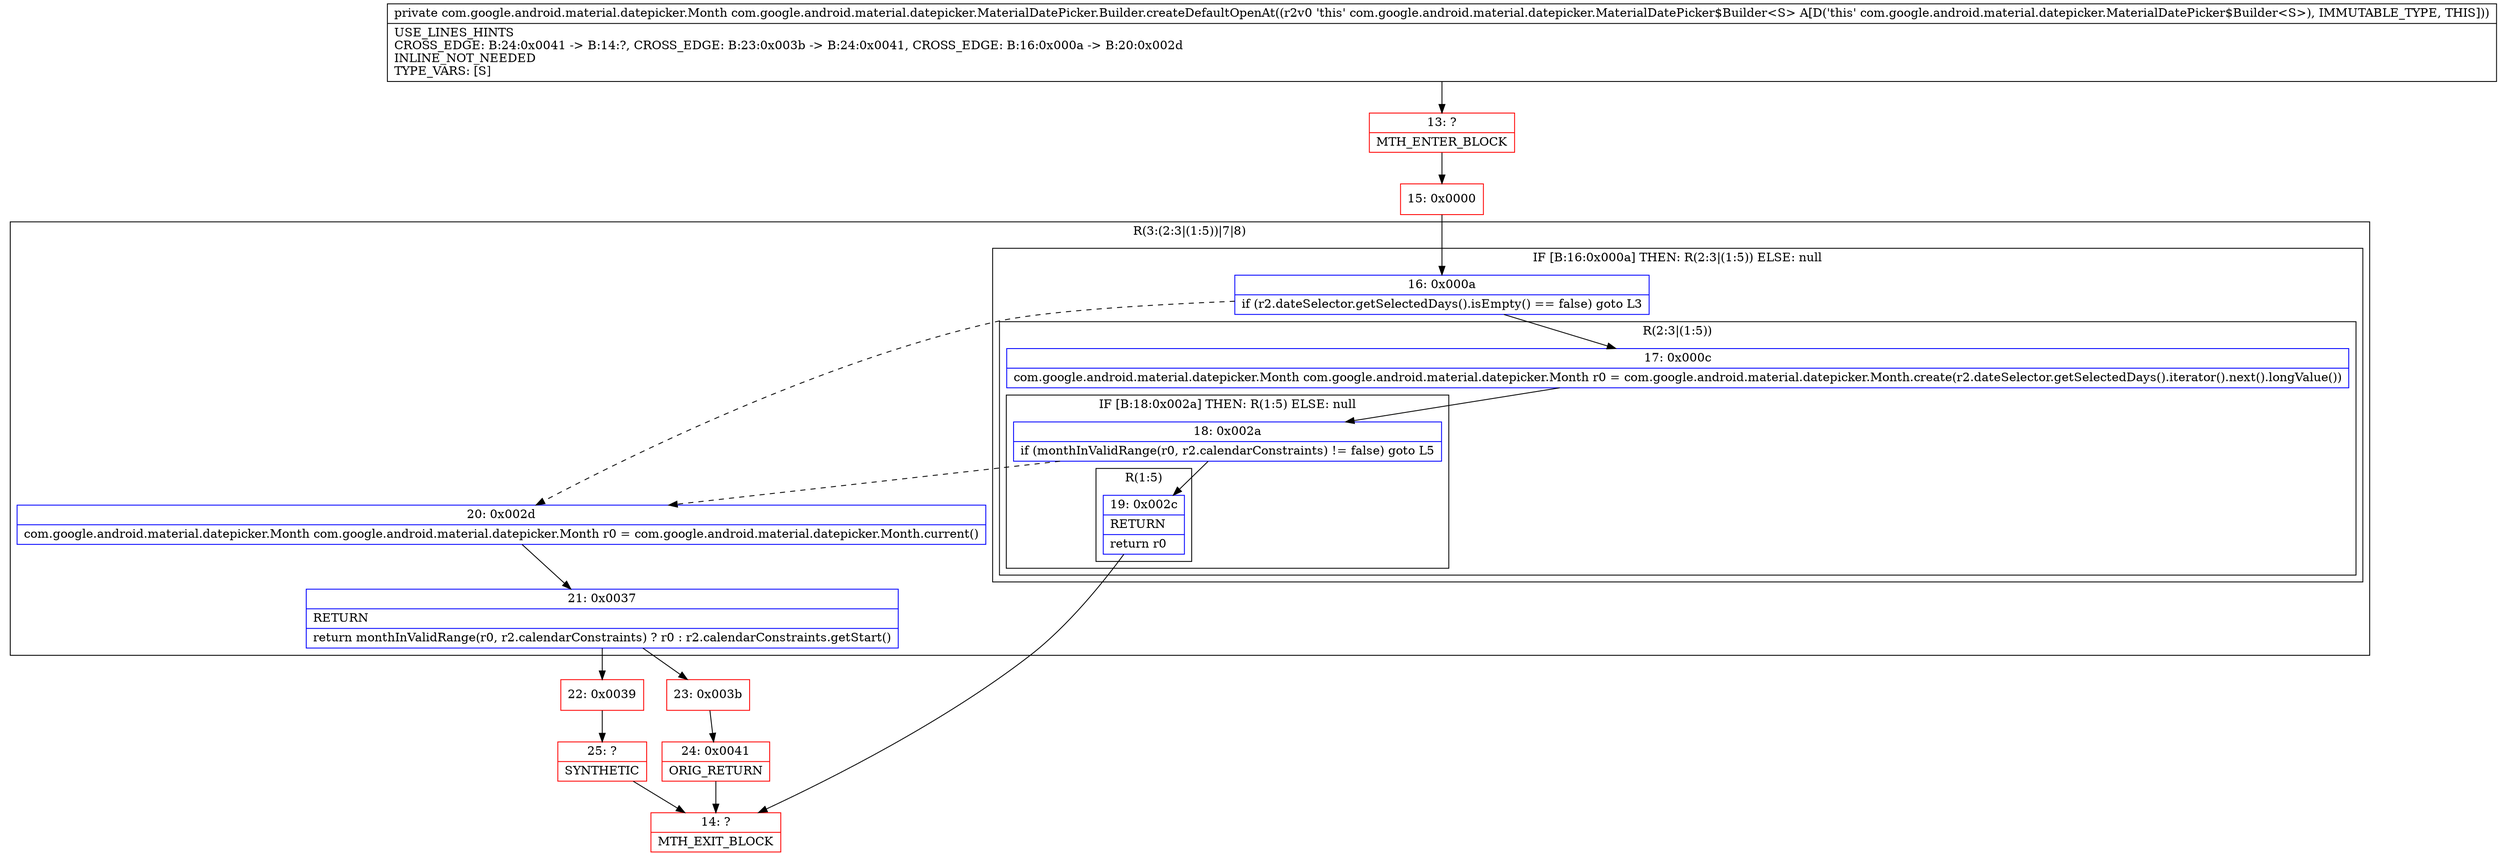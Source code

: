 digraph "CFG forcom.google.android.material.datepicker.MaterialDatePicker.Builder.createDefaultOpenAt()Lcom\/google\/android\/material\/datepicker\/Month;" {
subgraph cluster_Region_844250334 {
label = "R(3:(2:3|(1:5))|7|8)";
node [shape=record,color=blue];
subgraph cluster_IfRegion_1273000417 {
label = "IF [B:16:0x000a] THEN: R(2:3|(1:5)) ELSE: null";
node [shape=record,color=blue];
Node_16 [shape=record,label="{16\:\ 0x000a|if (r2.dateSelector.getSelectedDays().isEmpty() == false) goto L3\l}"];
subgraph cluster_Region_1609345692 {
label = "R(2:3|(1:5))";
node [shape=record,color=blue];
Node_17 [shape=record,label="{17\:\ 0x000c|com.google.android.material.datepicker.Month com.google.android.material.datepicker.Month r0 = com.google.android.material.datepicker.Month.create(r2.dateSelector.getSelectedDays().iterator().next().longValue())\l}"];
subgraph cluster_IfRegion_1052772465 {
label = "IF [B:18:0x002a] THEN: R(1:5) ELSE: null";
node [shape=record,color=blue];
Node_18 [shape=record,label="{18\:\ 0x002a|if (monthInValidRange(r0, r2.calendarConstraints) != false) goto L5\l}"];
subgraph cluster_Region_212800712 {
label = "R(1:5)";
node [shape=record,color=blue];
Node_19 [shape=record,label="{19\:\ 0x002c|RETURN\l|return r0\l}"];
}
}
}
}
Node_20 [shape=record,label="{20\:\ 0x002d|com.google.android.material.datepicker.Month com.google.android.material.datepicker.Month r0 = com.google.android.material.datepicker.Month.current()\l}"];
Node_21 [shape=record,label="{21\:\ 0x0037|RETURN\l|return monthInValidRange(r0, r2.calendarConstraints) ? r0 : r2.calendarConstraints.getStart()\l}"];
}
Node_13 [shape=record,color=red,label="{13\:\ ?|MTH_ENTER_BLOCK\l}"];
Node_15 [shape=record,color=red,label="{15\:\ 0x0000}"];
Node_14 [shape=record,color=red,label="{14\:\ ?|MTH_EXIT_BLOCK\l}"];
Node_22 [shape=record,color=red,label="{22\:\ 0x0039}"];
Node_25 [shape=record,color=red,label="{25\:\ ?|SYNTHETIC\l}"];
Node_23 [shape=record,color=red,label="{23\:\ 0x003b}"];
Node_24 [shape=record,color=red,label="{24\:\ 0x0041|ORIG_RETURN\l}"];
MethodNode[shape=record,label="{private com.google.android.material.datepicker.Month com.google.android.material.datepicker.MaterialDatePicker.Builder.createDefaultOpenAt((r2v0 'this' com.google.android.material.datepicker.MaterialDatePicker$Builder\<S\> A[D('this' com.google.android.material.datepicker.MaterialDatePicker$Builder\<S\>), IMMUTABLE_TYPE, THIS]))  | USE_LINES_HINTS\lCROSS_EDGE: B:24:0x0041 \-\> B:14:?, CROSS_EDGE: B:23:0x003b \-\> B:24:0x0041, CROSS_EDGE: B:16:0x000a \-\> B:20:0x002d\lINLINE_NOT_NEEDED\lTYPE_VARS: [S]\l}"];
MethodNode -> Node_13;Node_16 -> Node_17;
Node_16 -> Node_20[style=dashed];
Node_17 -> Node_18;
Node_18 -> Node_19;
Node_18 -> Node_20[style=dashed];
Node_19 -> Node_14;
Node_20 -> Node_21;
Node_21 -> Node_22;
Node_21 -> Node_23;
Node_13 -> Node_15;
Node_15 -> Node_16;
Node_22 -> Node_25;
Node_25 -> Node_14;
Node_23 -> Node_24;
Node_24 -> Node_14;
}


